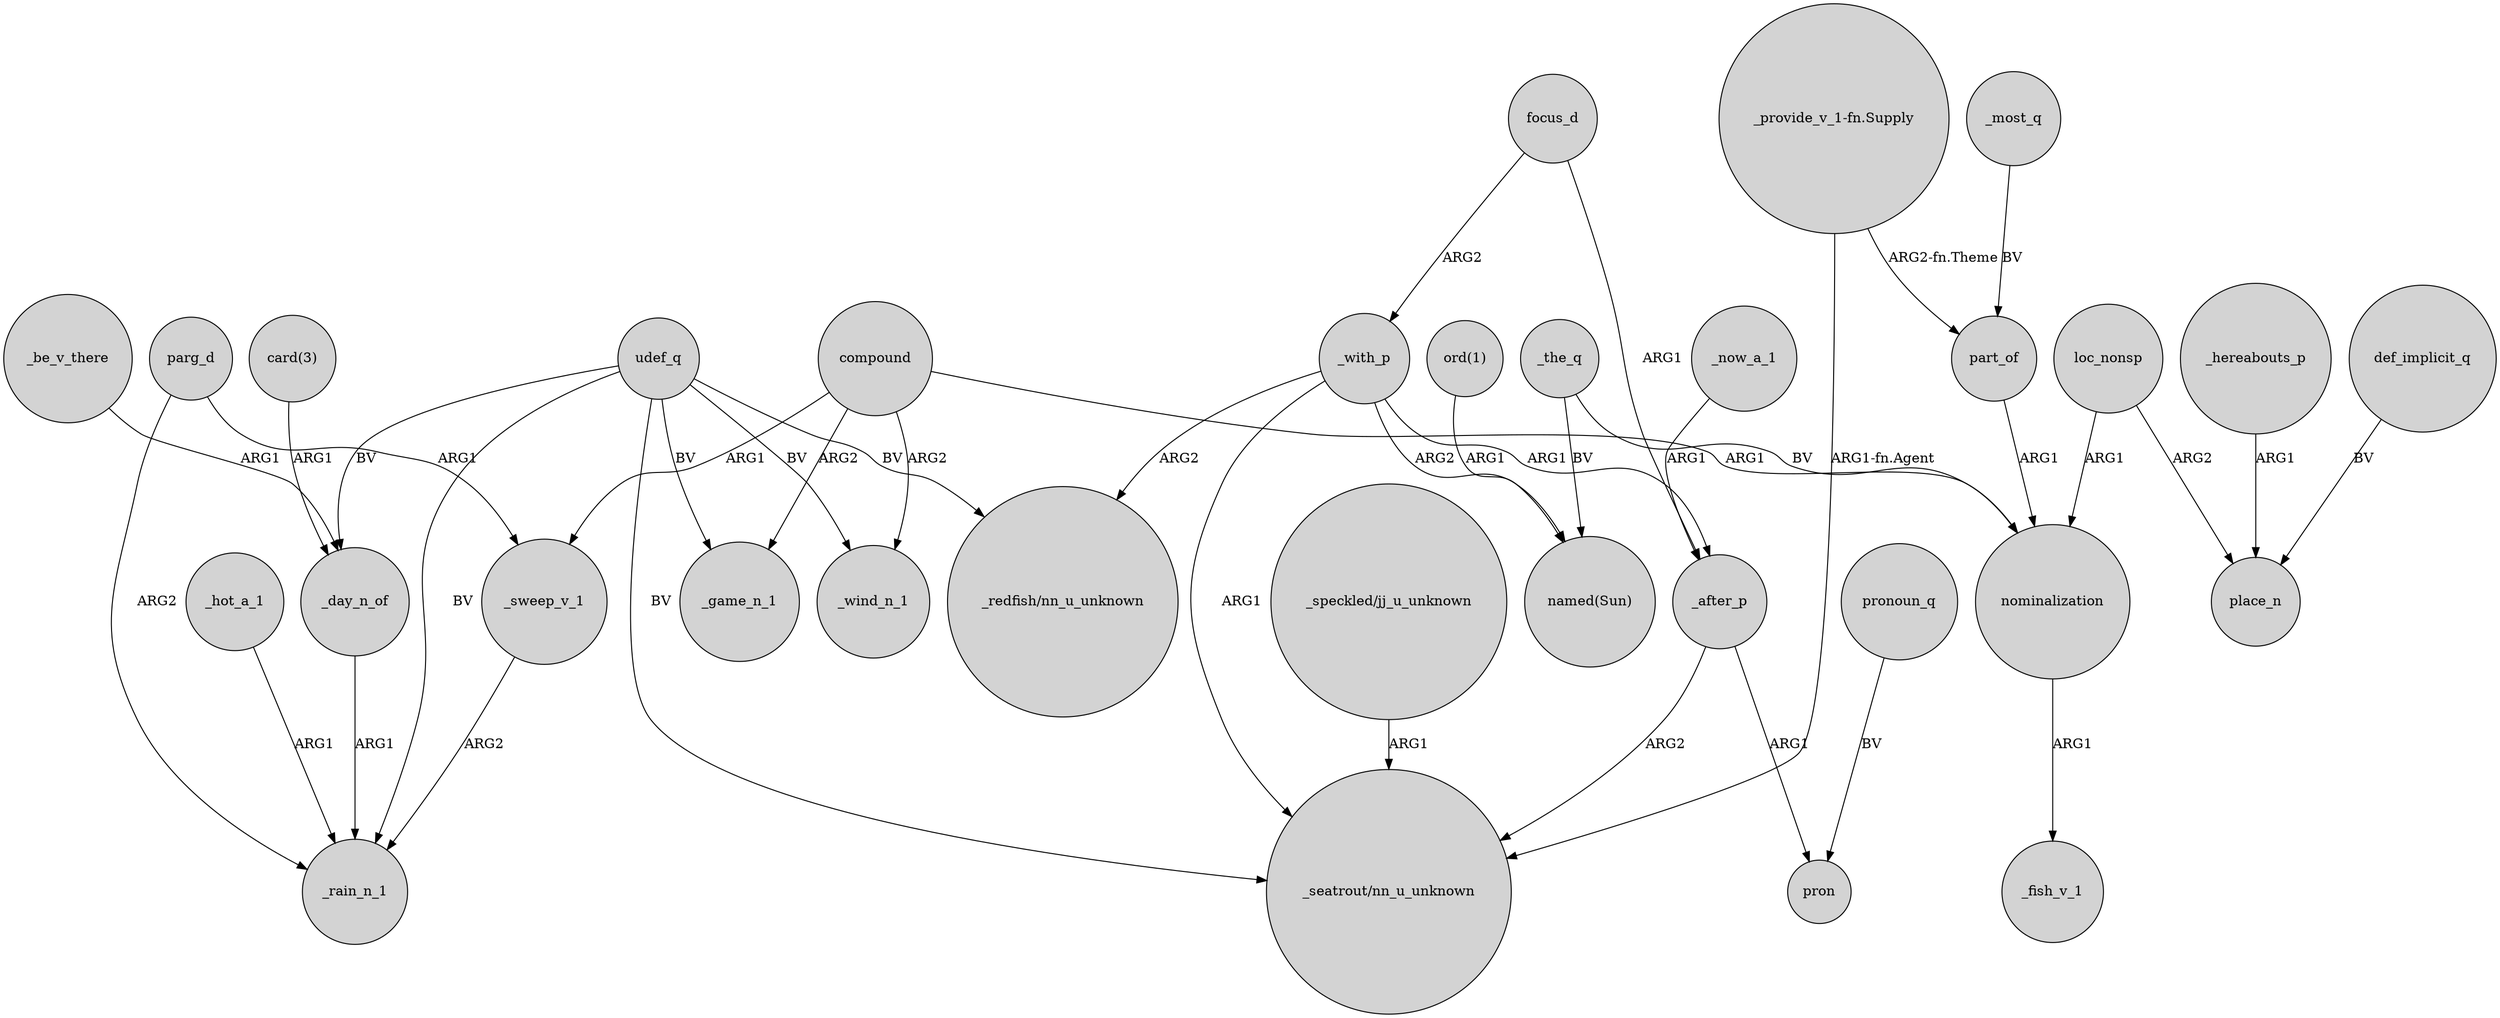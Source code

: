 digraph {
	node [shape=circle style=filled]
	compound -> _sweep_v_1 [label=ARG1]
	compound -> _wind_n_1 [label=ARG2]
	_with_p -> "_seatrout/nn_u_unknown" [label=ARG1]
	parg_d -> _sweep_v_1 [label=ARG1]
	"_provide_v_1-fn.Supply" -> "_seatrout/nn_u_unknown" [label="ARG1-fn.Agent"]
	focus_d -> _after_p [label=ARG1]
	"_provide_v_1-fn.Supply" -> part_of [label="ARG2-fn.Theme"]
	udef_q -> _game_n_1 [label=BV]
	"_speckled/jj_u_unknown" -> "_seatrout/nn_u_unknown" [label=ARG1]
	_with_p -> "_redfish/nn_u_unknown" [label=ARG2]
	udef_q -> _wind_n_1 [label=BV]
	_now_a_1 -> _after_p [label=ARG1]
	udef_q -> "_seatrout/nn_u_unknown" [label=BV]
	loc_nonsp -> nominalization [label=ARG1]
	parg_d -> _rain_n_1 [label=ARG2]
	_sweep_v_1 -> _rain_n_1 [label=ARG2]
	_with_p -> "named(Sun)" [label=ARG2]
	"ord(1)" -> "named(Sun)" [label=ARG1]
	focus_d -> _with_p [label=ARG2]
	udef_q -> _day_n_of [label=BV]
	def_implicit_q -> place_n [label=BV]
	part_of -> nominalization [label=ARG1]
	udef_q -> "_redfish/nn_u_unknown" [label=BV]
	pronoun_q -> pron [label=BV]
	_the_q -> "named(Sun)" [label=BV]
	nominalization -> _fish_v_1 [label=ARG1]
	_hereabouts_p -> place_n [label=ARG1]
	_be_v_there -> _day_n_of [label=ARG1]
	_day_n_of -> _rain_n_1 [label=ARG1]
	"card(3)" -> _day_n_of [label=ARG1]
	_hot_a_1 -> _rain_n_1 [label=ARG1]
	_after_p -> "_seatrout/nn_u_unknown" [label=ARG2]
	_most_q -> part_of [label=BV]
	_with_p -> _after_p [label=ARG1]
	loc_nonsp -> place_n [label=ARG2]
	compound -> _game_n_1 [label=ARG2]
	compound -> nominalization [label=ARG1]
	_after_p -> pron [label=ARG1]
	_the_q -> nominalization [label=BV]
	udef_q -> _rain_n_1 [label=BV]
}
